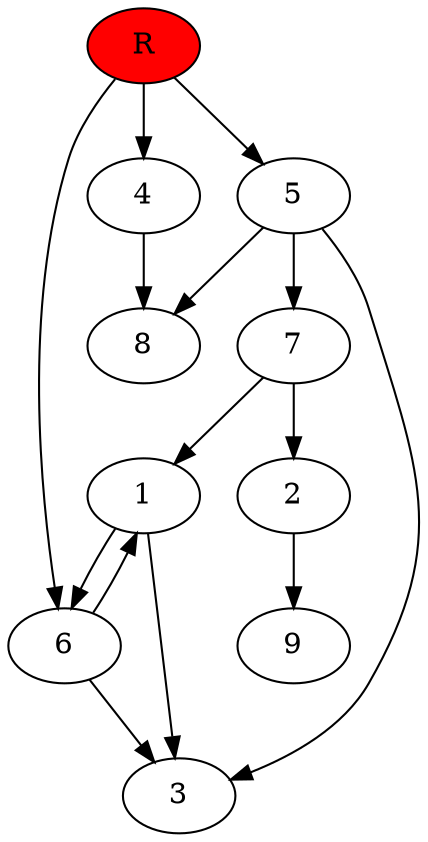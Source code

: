 digraph prb31935 {
	1
	2
	3
	4
	5
	6
	7
	8
	R [fillcolor="#ff0000" style=filled]
	1 -> 3
	1 -> 6
	2 -> 9
	4 -> 8
	5 -> 3
	5 -> 7
	5 -> 8
	6 -> 1
	6 -> 3
	7 -> 1
	7 -> 2
	R -> 4
	R -> 5
	R -> 6
}
